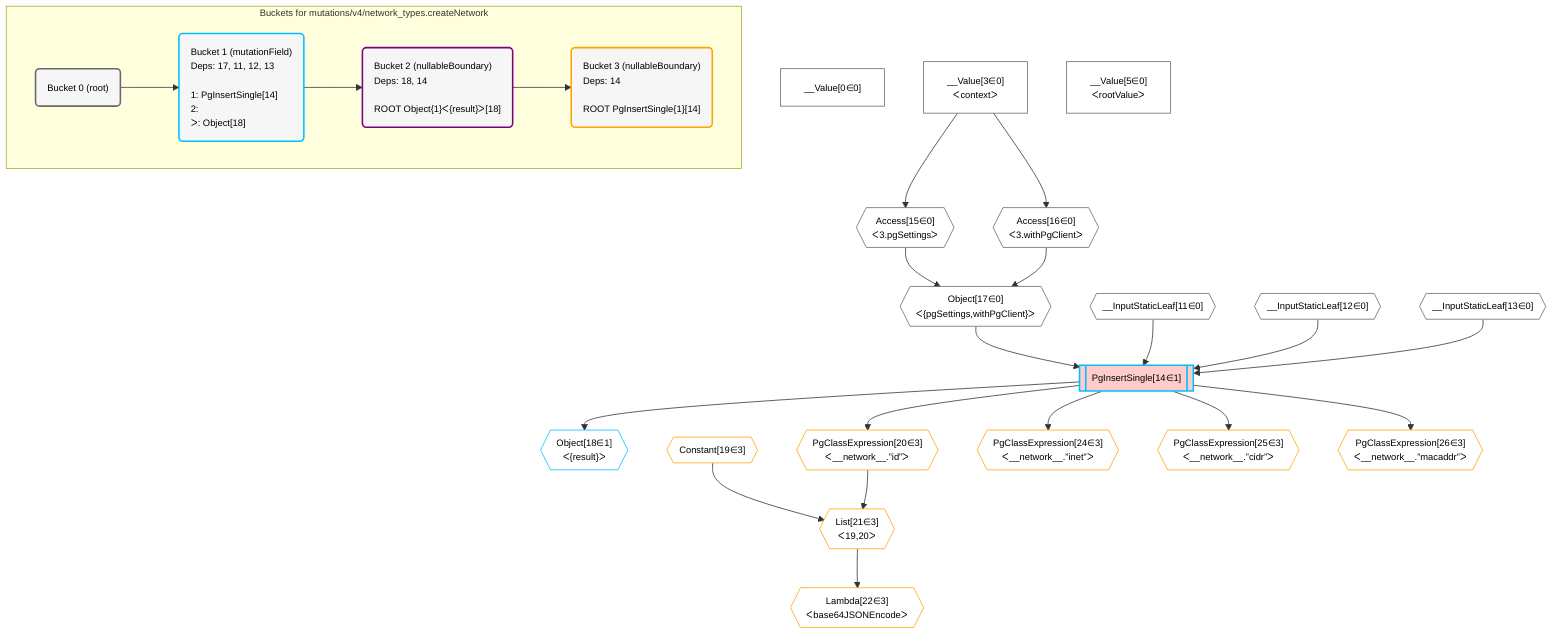 %%{init: {'themeVariables': { 'fontSize': '12px'}}}%%
graph TD
    classDef path fill:#eee,stroke:#000,color:#000
    classDef plan fill:#fff,stroke-width:1px,color:#000
    classDef itemplan fill:#fff,stroke-width:2px,color:#000
    classDef unbatchedplan fill:#dff,stroke-width:1px,color:#000
    classDef sideeffectplan fill:#fcc,stroke-width:2px,color:#000
    classDef bucket fill:#f6f6f6,color:#000,stroke-width:2px,text-align:left


    %% define steps
    __Value0["__Value[0∈0]"]:::plan
    __Value3["__Value[3∈0]<br />ᐸcontextᐳ"]:::plan
    __Value5["__Value[5∈0]<br />ᐸrootValueᐳ"]:::plan
    __InputStaticLeaf11{{"__InputStaticLeaf[11∈0]"}}:::plan
    __InputStaticLeaf12{{"__InputStaticLeaf[12∈0]"}}:::plan
    __InputStaticLeaf13{{"__InputStaticLeaf[13∈0]"}}:::plan
    Access15{{"Access[15∈0]<br />ᐸ3.pgSettingsᐳ"}}:::plan
    Access16{{"Access[16∈0]<br />ᐸ3.withPgClientᐳ"}}:::plan
    Object17{{"Object[17∈0]<br />ᐸ{pgSettings,withPgClient}ᐳ"}}:::plan
    PgInsertSingle14[["PgInsertSingle[14∈1]"]]:::sideeffectplan
    Object18{{"Object[18∈1]<br />ᐸ{result}ᐳ"}}:::plan
    Constant19{{"Constant[19∈3]"}}:::plan
    PgClassExpression20{{"PgClassExpression[20∈3]<br />ᐸ__network__.”id”ᐳ"}}:::plan
    List21{{"List[21∈3]<br />ᐸ19,20ᐳ"}}:::plan
    Lambda22{{"Lambda[22∈3]<br />ᐸbase64JSONEncodeᐳ"}}:::plan
    PgClassExpression24{{"PgClassExpression[24∈3]<br />ᐸ__network__.”inet”ᐳ"}}:::plan
    PgClassExpression25{{"PgClassExpression[25∈3]<br />ᐸ__network__.”cidr”ᐳ"}}:::plan
    PgClassExpression26{{"PgClassExpression[26∈3]<br />ᐸ__network__.”macaddr”ᐳ"}}:::plan

    %% plan dependencies
    __Value3 --> Access15
    __Value3 --> Access16
    Access15 & Access16 --> Object17
    Object17 & __InputStaticLeaf11 & __InputStaticLeaf12 & __InputStaticLeaf13 --> PgInsertSingle14
    PgInsertSingle14 --> Object18
    PgInsertSingle14 --> PgClassExpression20
    Constant19 & PgClassExpression20 --> List21
    List21 --> Lambda22
    PgInsertSingle14 --> PgClassExpression24
    PgInsertSingle14 --> PgClassExpression25
    PgInsertSingle14 --> PgClassExpression26

    subgraph "Buckets for mutations/v4/network_types.createNetwork"
    Bucket0("Bucket 0 (root)"):::bucket
    classDef bucket0 stroke:#696969
    class Bucket0,__Value0,__Value3,__Value5,__InputStaticLeaf11,__InputStaticLeaf12,__InputStaticLeaf13,Access15,Access16,Object17 bucket0
    Bucket1("Bucket 1 (mutationField)<br />Deps: 17, 11, 12, 13<br /><br />1: PgInsertSingle[14]<br />2: <br />ᐳ: Object[18]"):::bucket
    classDef bucket1 stroke:#00bfff
    class Bucket1,PgInsertSingle14,Object18 bucket1
    Bucket2("Bucket 2 (nullableBoundary)<br />Deps: 18, 14<br /><br />ROOT Object{1}ᐸ{result}ᐳ[18]"):::bucket
    classDef bucket2 stroke:#7f007f
    class Bucket2 bucket2
    Bucket3("Bucket 3 (nullableBoundary)<br />Deps: 14<br /><br />ROOT PgInsertSingle{1}[14]"):::bucket
    classDef bucket3 stroke:#ffa500
    class Bucket3,Constant19,PgClassExpression20,List21,Lambda22,PgClassExpression24,PgClassExpression25,PgClassExpression26 bucket3
    Bucket0 --> Bucket1
    Bucket1 --> Bucket2
    Bucket2 --> Bucket3
    end